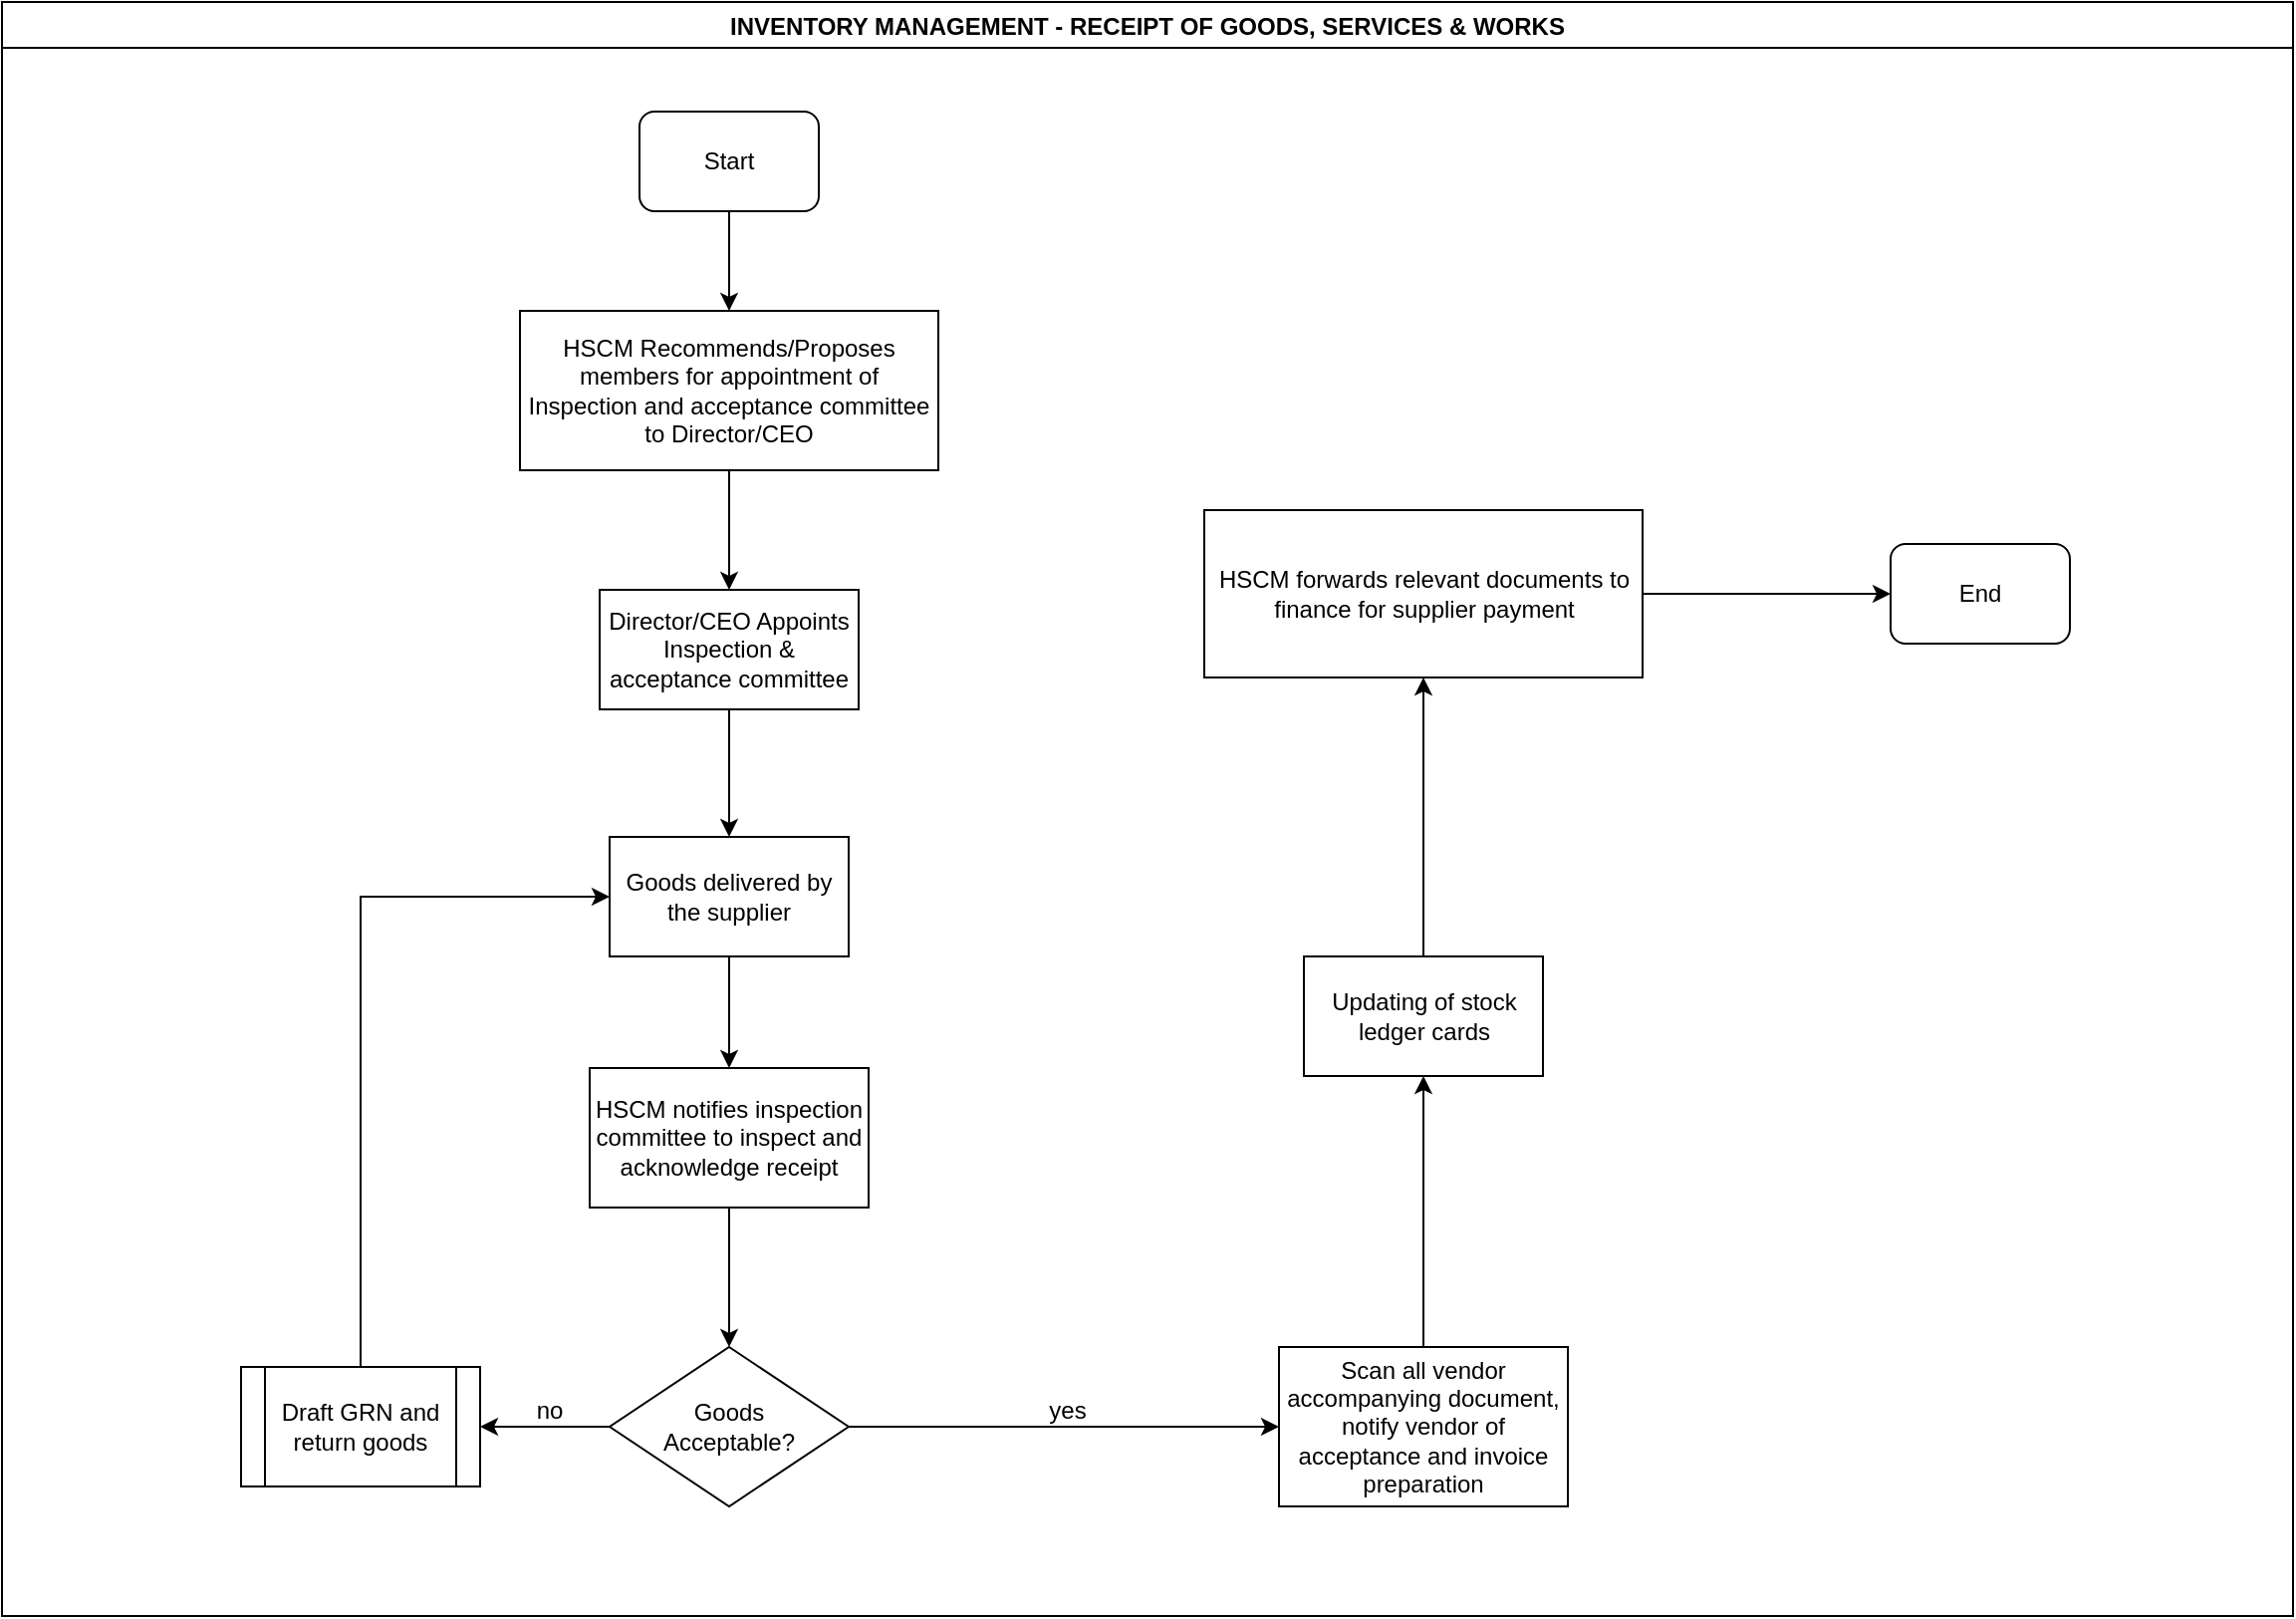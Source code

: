 <mxfile version="14.0.0" type="github">
  <diagram id="WPC1PwGvHCD-nOEhcRJc" name="Page-1">
    <mxGraphModel dx="1038" dy="547" grid="1" gridSize="10" guides="1" tooltips="1" connect="1" arrows="1" fold="1" page="1" pageScale="1" pageWidth="1169" pageHeight="827" math="0" shadow="0">
      <root>
        <mxCell id="0" />
        <mxCell id="1" parent="0" />
        <mxCell id="nd7zcNoajyeHfGIx0wI9-5" value="INVENTORY MANAGEMENT - RECEIPT OF GOODS, SERVICES &amp; WORKS" style="swimlane;" vertex="1" parent="1">
          <mxGeometry x="10" y="10" width="1150" height="810" as="geometry" />
        </mxCell>
        <mxCell id="nd7zcNoajyeHfGIx0wI9-6" value="Start" style="rounded=1;whiteSpace=wrap;html=1;" vertex="1" parent="nd7zcNoajyeHfGIx0wI9-5">
          <mxGeometry x="320" y="55" width="90" height="50" as="geometry" />
        </mxCell>
        <mxCell id="nd7zcNoajyeHfGIx0wI9-7" value="HSCM Recommends/Proposes members for appointment of Inspection and acceptance committee to Director/CEO" style="rounded=0;whiteSpace=wrap;html=1;" vertex="1" parent="nd7zcNoajyeHfGIx0wI9-5">
          <mxGeometry x="260" y="155" width="210" height="80" as="geometry" />
        </mxCell>
        <mxCell id="nd7zcNoajyeHfGIx0wI9-8" value="" style="edgeStyle=orthogonalEdgeStyle;rounded=0;orthogonalLoop=1;jettySize=auto;html=1;entryX=0.5;entryY=0;entryDx=0;entryDy=0;" edge="1" parent="nd7zcNoajyeHfGIx0wI9-5" source="nd7zcNoajyeHfGIx0wI9-6" target="nd7zcNoajyeHfGIx0wI9-7">
          <mxGeometry relative="1" as="geometry">
            <mxPoint x="365" y="180" as="targetPoint" />
          </mxGeometry>
        </mxCell>
        <mxCell id="nd7zcNoajyeHfGIx0wI9-9" value="Director/CEO Appoints Inspection &amp;amp; acceptance committee" style="whiteSpace=wrap;html=1;rounded=0;" vertex="1" parent="nd7zcNoajyeHfGIx0wI9-5">
          <mxGeometry x="300" y="295" width="130" height="60" as="geometry" />
        </mxCell>
        <mxCell id="nd7zcNoajyeHfGIx0wI9-10" value="" style="edgeStyle=orthogonalEdgeStyle;rounded=0;orthogonalLoop=1;jettySize=auto;html=1;" edge="1" parent="nd7zcNoajyeHfGIx0wI9-5" source="nd7zcNoajyeHfGIx0wI9-7" target="nd7zcNoajyeHfGIx0wI9-9">
          <mxGeometry relative="1" as="geometry" />
        </mxCell>
        <mxCell id="nd7zcNoajyeHfGIx0wI9-11" value="Goods delivered by the supplier" style="whiteSpace=wrap;html=1;rounded=0;" vertex="1" parent="nd7zcNoajyeHfGIx0wI9-5">
          <mxGeometry x="305" y="419" width="120" height="60" as="geometry" />
        </mxCell>
        <mxCell id="nd7zcNoajyeHfGIx0wI9-12" value="" style="edgeStyle=orthogonalEdgeStyle;rounded=0;orthogonalLoop=1;jettySize=auto;html=1;" edge="1" parent="nd7zcNoajyeHfGIx0wI9-5" source="nd7zcNoajyeHfGIx0wI9-9" target="nd7zcNoajyeHfGIx0wI9-11">
          <mxGeometry relative="1" as="geometry" />
        </mxCell>
        <mxCell id="nd7zcNoajyeHfGIx0wI9-13" value="HSCM notifies inspection committee to inspect and acknowledge receipt" style="whiteSpace=wrap;html=1;rounded=0;" vertex="1" parent="nd7zcNoajyeHfGIx0wI9-5">
          <mxGeometry x="295" y="535" width="140" height="70" as="geometry" />
        </mxCell>
        <mxCell id="nd7zcNoajyeHfGIx0wI9-14" value="" style="edgeStyle=orthogonalEdgeStyle;rounded=0;orthogonalLoop=1;jettySize=auto;html=1;" edge="1" parent="nd7zcNoajyeHfGIx0wI9-5" source="nd7zcNoajyeHfGIx0wI9-11" target="nd7zcNoajyeHfGIx0wI9-13">
          <mxGeometry relative="1" as="geometry" />
        </mxCell>
        <mxCell id="nd7zcNoajyeHfGIx0wI9-15" value="&lt;div&gt;Goods &lt;br&gt;&lt;/div&gt;&lt;div&gt;Acceptable?&lt;/div&gt;" style="rhombus;whiteSpace=wrap;html=1;rounded=0;" vertex="1" parent="nd7zcNoajyeHfGIx0wI9-5">
          <mxGeometry x="305" y="675" width="120" height="80" as="geometry" />
        </mxCell>
        <mxCell id="nd7zcNoajyeHfGIx0wI9-16" value="" style="edgeStyle=orthogonalEdgeStyle;rounded=0;orthogonalLoop=1;jettySize=auto;html=1;" edge="1" parent="nd7zcNoajyeHfGIx0wI9-5" source="nd7zcNoajyeHfGIx0wI9-13" target="nd7zcNoajyeHfGIx0wI9-15">
          <mxGeometry relative="1" as="geometry" />
        </mxCell>
        <mxCell id="nd7zcNoajyeHfGIx0wI9-17" value="Draft GRN and return goods" style="shape=process;whiteSpace=wrap;html=1;backgroundOutline=1;rounded=0;" vertex="1" parent="nd7zcNoajyeHfGIx0wI9-5">
          <mxGeometry x="120" y="685" width="120" height="60" as="geometry" />
        </mxCell>
        <mxCell id="nd7zcNoajyeHfGIx0wI9-18" value="" style="edgeStyle=orthogonalEdgeStyle;rounded=0;orthogonalLoop=1;jettySize=auto;html=1;entryX=1;entryY=0.5;entryDx=0;entryDy=0;" edge="1" parent="nd7zcNoajyeHfGIx0wI9-5" source="nd7zcNoajyeHfGIx0wI9-15" target="nd7zcNoajyeHfGIx0wI9-17">
          <mxGeometry relative="1" as="geometry">
            <mxPoint x="225" y="715" as="targetPoint" />
          </mxGeometry>
        </mxCell>
        <mxCell id="nd7zcNoajyeHfGIx0wI9-19" value="" style="edgeStyle=orthogonalEdgeStyle;rounded=0;orthogonalLoop=1;jettySize=auto;html=1;entryX=0;entryY=0.5;entryDx=0;entryDy=0;" edge="1" parent="nd7zcNoajyeHfGIx0wI9-5" source="nd7zcNoajyeHfGIx0wI9-17" target="nd7zcNoajyeHfGIx0wI9-11">
          <mxGeometry relative="1" as="geometry">
            <mxPoint x="180" y="605" as="targetPoint" />
            <Array as="points">
              <mxPoint x="180" y="449" />
            </Array>
          </mxGeometry>
        </mxCell>
        <mxCell id="nd7zcNoajyeHfGIx0wI9-20" value="yes" style="text;html=1;strokeColor=none;fillColor=none;align=center;verticalAlign=middle;whiteSpace=wrap;rounded=0;" vertex="1" parent="nd7zcNoajyeHfGIx0wI9-5">
          <mxGeometry x="515" y="697" width="40" height="20" as="geometry" />
        </mxCell>
        <mxCell id="nd7zcNoajyeHfGIx0wI9-21" value="Updating of stock ledger cards" style="whiteSpace=wrap;html=1;rounded=0;" vertex="1" parent="nd7zcNoajyeHfGIx0wI9-5">
          <mxGeometry x="653.5" y="479" width="120" height="60" as="geometry" />
        </mxCell>
        <mxCell id="nd7zcNoajyeHfGIx0wI9-23" value="" style="edgeStyle=orthogonalEdgeStyle;rounded=0;orthogonalLoop=1;jettySize=auto;html=1;entryX=0.5;entryY=1;entryDx=0;entryDy=0;" edge="1" parent="nd7zcNoajyeHfGIx0wI9-5" source="nd7zcNoajyeHfGIx0wI9-21" target="nd7zcNoajyeHfGIx0wI9-24">
          <mxGeometry relative="1" as="geometry">
            <mxPoint x="710" y="450" as="targetPoint" />
          </mxGeometry>
        </mxCell>
        <mxCell id="nd7zcNoajyeHfGIx0wI9-24" value="HSCM forwards relevant documents to finance for supplier payment" style="whiteSpace=wrap;html=1;rounded=0;" vertex="1" parent="nd7zcNoajyeHfGIx0wI9-5">
          <mxGeometry x="603.5" y="255" width="220" height="84" as="geometry" />
        </mxCell>
        <mxCell id="nd7zcNoajyeHfGIx0wI9-26" value="" style="edgeStyle=orthogonalEdgeStyle;rounded=0;orthogonalLoop=1;jettySize=auto;html=1;" edge="1" parent="nd7zcNoajyeHfGIx0wI9-5" source="nd7zcNoajyeHfGIx0wI9-27" target="nd7zcNoajyeHfGIx0wI9-21">
          <mxGeometry relative="1" as="geometry" />
        </mxCell>
        <mxCell id="nd7zcNoajyeHfGIx0wI9-27" value="Scan all vendor accompanying document, notify vendor of acceptance and invoice preparation" style="whiteSpace=wrap;html=1;rounded=0;" vertex="1" parent="nd7zcNoajyeHfGIx0wI9-5">
          <mxGeometry x="641" y="675" width="145" height="80" as="geometry" />
        </mxCell>
        <mxCell id="nd7zcNoajyeHfGIx0wI9-28" value="" style="edgeStyle=orthogonalEdgeStyle;rounded=0;orthogonalLoop=1;jettySize=auto;html=1;" edge="1" parent="nd7zcNoajyeHfGIx0wI9-5" source="nd7zcNoajyeHfGIx0wI9-15" target="nd7zcNoajyeHfGIx0wI9-27">
          <mxGeometry relative="1" as="geometry" />
        </mxCell>
        <mxCell id="nd7zcNoajyeHfGIx0wI9-29" value="End" style="rounded=1;whiteSpace=wrap;html=1;" vertex="1" parent="nd7zcNoajyeHfGIx0wI9-5">
          <mxGeometry x="948" y="272" width="90" height="50" as="geometry" />
        </mxCell>
        <mxCell id="nd7zcNoajyeHfGIx0wI9-30" value="" style="edgeStyle=orthogonalEdgeStyle;rounded=0;orthogonalLoop=1;jettySize=auto;html=1;entryX=0;entryY=0.5;entryDx=0;entryDy=0;" edge="1" parent="nd7zcNoajyeHfGIx0wI9-5" source="nd7zcNoajyeHfGIx0wI9-24" target="nd7zcNoajyeHfGIx0wI9-29">
          <mxGeometry relative="1" as="geometry">
            <mxPoint x="953.5" y="297" as="targetPoint" />
          </mxGeometry>
        </mxCell>
        <mxCell id="nd7zcNoajyeHfGIx0wI9-31" value="no" style="text;html=1;strokeColor=none;fillColor=none;align=center;verticalAlign=middle;whiteSpace=wrap;rounded=0;" vertex="1" parent="1">
          <mxGeometry x="265" y="707" width="40" height="20" as="geometry" />
        </mxCell>
      </root>
    </mxGraphModel>
  </diagram>
</mxfile>

